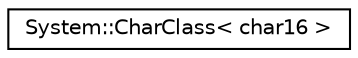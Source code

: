 digraph G
{
  edge [fontname="Helvetica",fontsize="10",labelfontname="Helvetica",labelfontsize="10"];
  node [fontname="Helvetica",fontsize="10",shape=record];
  rankdir="LR";
  Node1 [label="System::CharClass\< char16 \>",height=0.2,width=0.4,color="black", fillcolor="white", style="filled",URL="$class_system_1_1_char_class_3_01char16_01_4.html"];
}
